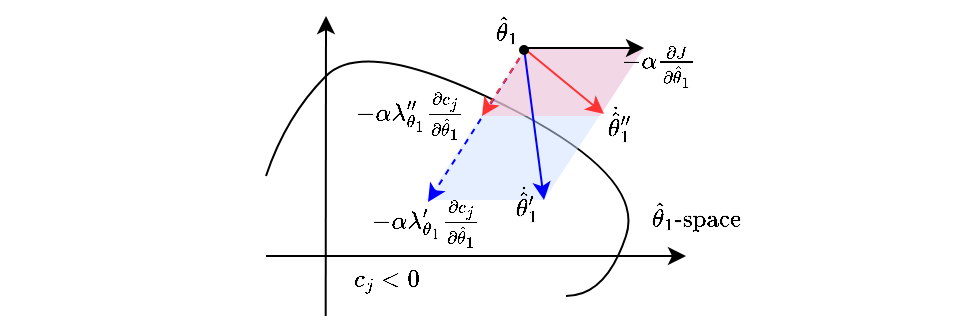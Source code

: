 <mxfile version="26.2.2">
  <diagram name="Page-1" id="xXzvI6pAtbAoo2LG3dgJ">
    <mxGraphModel dx="635" dy="382" grid="1" gridSize="10" guides="1" tooltips="1" connect="1" arrows="1" fold="1" page="1" pageScale="1" pageWidth="850" pageHeight="1100" math="1" shadow="0">
      <root>
        <mxCell id="0" />
        <mxCell id="1" style="locked=1;" parent="0" />
        <mxCell id="YMT5s1eoqoBSa7VEFxcE-1" value="" style="endArrow=classic;html=1;rounded=0;" parent="1" edge="1">
          <mxGeometry width="50" height="50" relative="1" as="geometry">
            <mxPoint x="430" y="400" as="sourcePoint" />
            <mxPoint x="640" y="400" as="targetPoint" />
          </mxGeometry>
        </mxCell>
        <mxCell id="YMT5s1eoqoBSa7VEFxcE-2" value="" style="endArrow=classic;html=1;rounded=0;" parent="1" edge="1">
          <mxGeometry width="50" height="50" relative="1" as="geometry">
            <mxPoint x="459.84" y="430" as="sourcePoint" />
            <mxPoint x="460" y="280" as="targetPoint" />
          </mxGeometry>
        </mxCell>
        <mxCell id="WHNmK7QotV1nFt8Cbhyw-1" value="" style="curved=1;endArrow=none;html=1;rounded=0;startFill=0;" edge="1" parent="1">
          <mxGeometry width="50" height="50" relative="1" as="geometry">
            <mxPoint x="430" y="360" as="sourcePoint" />
            <mxPoint x="580" y="420" as="targetPoint" />
            <Array as="points">
              <mxPoint x="440" y="330" />
              <mxPoint x="480" y="290" />
              <mxPoint x="620" y="360" />
              <mxPoint x="600" y="420" />
            </Array>
          </mxGeometry>
        </mxCell>
        <mxCell id="YMT5s1eoqoBSa7VEFxcE-20" value="plane" style="locked=1;" parent="0" />
        <mxCell id="YMT5s1eoqoBSa7VEFxcE-21" value="" style="shape=parallelogram;perimeter=parallelogramPerimeter;whiteSpace=wrap;html=1;fixedSize=1;size=50;fillColor=#CEE0FF;strokeColor=none;opacity=50;" parent="YMT5s1eoqoBSa7VEFxcE-20" vertex="1">
          <mxGeometry x="510" y="296" width="109" height="76" as="geometry" />
        </mxCell>
        <mxCell id="YMT5s1eoqoBSa7VEFxcE-22" value="" style="shape=parallelogram;perimeter=parallelogramPerimeter;whiteSpace=wrap;html=1;fixedSize=1;size=22;fillColor=#FFBFD0;strokeColor=none;fillStyle=auto;opacity=50;" parent="YMT5s1eoqoBSa7VEFxcE-20" vertex="1">
          <mxGeometry x="538" y="296" width="81" height="34" as="geometry" />
        </mxCell>
        <mxCell id="YMT5s1eoqoBSa7VEFxcE-4" value="Untitled Layer" style="locked=1;" parent="0" />
        <mxCell id="YMT5s1eoqoBSa7VEFxcE-5" value="" style="endArrow=classic;html=1;rounded=0;fillColor=#e51400;strokeColor=#0000FF;dashed=1;" parent="YMT5s1eoqoBSa7VEFxcE-4" edge="1">
          <mxGeometry width="50" height="50" relative="1" as="geometry">
            <mxPoint x="560" y="296" as="sourcePoint" />
            <mxPoint x="511" y="373" as="targetPoint" />
          </mxGeometry>
        </mxCell>
        <mxCell id="YMT5s1eoqoBSa7VEFxcE-6" value="" style="endArrow=classic;html=1;rounded=0;" parent="YMT5s1eoqoBSa7VEFxcE-4" edge="1">
          <mxGeometry width="50" height="50" relative="1" as="geometry">
            <mxPoint x="559" y="296" as="sourcePoint" />
            <mxPoint x="619" y="296" as="targetPoint" />
          </mxGeometry>
        </mxCell>
        <mxCell id="YMT5s1eoqoBSa7VEFxcE-13" value="" style="endArrow=classic;html=1;rounded=0;fillColor=#d5e8d4;strokeColor=#FF3333;dashed=1;" parent="YMT5s1eoqoBSa7VEFxcE-4" edge="1">
          <mxGeometry width="50" height="50" relative="1" as="geometry">
            <mxPoint x="560" y="296" as="sourcePoint" />
            <mxPoint x="538" y="330" as="targetPoint" />
          </mxGeometry>
        </mxCell>
        <mxCell id="YMT5s1eoqoBSa7VEFxcE-17" value="" style="endArrow=classic;html=1;rounded=0;strokeColor=light-dark(#0000ff, #ededed);" parent="YMT5s1eoqoBSa7VEFxcE-4" edge="1">
          <mxGeometry width="50" height="50" relative="1" as="geometry">
            <mxPoint x="559" y="296" as="sourcePoint" />
            <mxPoint x="569" y="372" as="targetPoint" />
          </mxGeometry>
        </mxCell>
        <mxCell id="YMT5s1eoqoBSa7VEFxcE-18" value="" style="endArrow=classic;html=1;rounded=0;strokeColor=light-dark(#ff3333, #ededed);" parent="YMT5s1eoqoBSa7VEFxcE-4" edge="1">
          <mxGeometry width="50" height="50" relative="1" as="geometry">
            <mxPoint x="560" y="297" as="sourcePoint" />
            <mxPoint x="599" y="329" as="targetPoint" />
          </mxGeometry>
        </mxCell>
        <mxCell id="YMT5s1eoqoBSa7VEFxcE-25" value="" style="ellipse;whiteSpace=wrap;html=1;fillColor=#000000;" parent="YMT5s1eoqoBSa7VEFxcE-4" vertex="1">
          <mxGeometry x="557" y="295" width="4" height="4" as="geometry" />
        </mxCell>
        <mxCell id="YMT5s1eoqoBSa7VEFxcE-8" value="math" style="" parent="0" />
        <mxCell id="YMT5s1eoqoBSa7VEFxcE-34" value="$$\hat\theta_1$$" style="text;html=1;align=center;verticalAlign=middle;resizable=0;points=[];autosize=1;strokeColor=none;fillColor=none;fontSize=12;horizontal=1;fontFamily=Times New Roman;" parent="YMT5s1eoqoBSa7VEFxcE-8" vertex="1">
          <mxGeometry x="500" y="272" width="100" height="30" as="geometry" />
        </mxCell>
        <mxCell id="YMT5s1eoqoBSa7VEFxcE-35" value="$$-\alpha\tfrac{\partial J}{\partial \widehat{\theta}_1}$$" style="text;html=1;align=center;verticalAlign=middle;resizable=0;points=[];autosize=1;strokeColor=none;fillColor=none;fontSize=12;horizontal=1;fontFamily=Times New Roman;" parent="YMT5s1eoqoBSa7VEFxcE-8" vertex="1">
          <mxGeometry x="476" y="290" width="300" height="30" as="geometry" />
        </mxCell>
        <mxCell id="YMT5s1eoqoBSa7VEFxcE-36" value="$$-\alpha\lambda_{\theta_1}&#39; \tfrac{\partial c_j}{\partial \widehat{\theta}_1}$$" style="text;html=1;align=center;verticalAlign=middle;resizable=0;points=[];autosize=1;strokeColor=none;fillColor=none;fontSize=12;horizontal=1;fontFamily=Times New Roman;" parent="YMT5s1eoqoBSa7VEFxcE-8" vertex="1">
          <mxGeometry x="305" y="368" width="410" height="30" as="geometry" />
        </mxCell>
        <mxCell id="YMT5s1eoqoBSa7VEFxcE-37" value="$$\dot{\hat\theta}&#39;_1$$" style="text;html=1;align=center;verticalAlign=middle;resizable=0;points=[];autosize=1;strokeColor=none;fillColor=none;fontSize=12;horizontal=1;fontFamily=Times New Roman;" parent="YMT5s1eoqoBSa7VEFxcE-8" vertex="1">
          <mxGeometry x="490" y="358" width="140" height="30" as="geometry" />
        </mxCell>
        <mxCell id="YMT5s1eoqoBSa7VEFxcE-38" value="$$\hat\theta_1\text{-space}$$" style="text;html=1;align=center;verticalAlign=middle;resizable=0;points=[];autosize=1;strokeColor=none;fillColor=none;fontSize=12;horizontal=1;fontFamily=Times New Roman;" parent="YMT5s1eoqoBSa7VEFxcE-8" vertex="1">
          <mxGeometry x="560" y="365" width="170" height="30" as="geometry" />
        </mxCell>
        <mxCell id="YMT5s1eoqoBSa7VEFxcE-39" value="$$-\alpha\lambda_{\theta_1}&#39;&#39; \tfrac{\partial c_j}{\partial \widehat{\theta}_1}$$" style="text;html=1;align=center;verticalAlign=middle;resizable=0;points=[];autosize=1;strokeColor=none;fillColor=none;fontSize=12;horizontal=1;fontFamily=Times New Roman;" parent="YMT5s1eoqoBSa7VEFxcE-8" vertex="1">
          <mxGeometry x="297" y="314" width="410" height="30" as="geometry" />
        </mxCell>
        <mxCell id="YMT5s1eoqoBSa7VEFxcE-41" value="$$\dot{\hat\theta}&#39;&#39;_1$$" style="text;html=1;align=center;verticalAlign=middle;resizable=0;points=[];autosize=1;strokeColor=none;fillColor=none;fontSize=12;horizontal=1;fontFamily=Times New Roman;" parent="YMT5s1eoqoBSa7VEFxcE-8" vertex="1">
          <mxGeometry x="536" y="318" width="140" height="30" as="geometry" />
        </mxCell>
        <mxCell id="YMT5s1eoqoBSa7VEFxcE-45" value="$$c_j&amp;lt;0$$" style="text;html=1;align=center;verticalAlign=middle;resizable=0;points=[];autosize=1;strokeColor=none;fillColor=none;fontSize=12;horizontal=1;fontFamily=Times New Roman;" parent="YMT5s1eoqoBSa7VEFxcE-8" vertex="1">
          <mxGeometry x="455" y="396" width="70" height="30" as="geometry" />
        </mxCell>
      </root>
    </mxGraphModel>
  </diagram>
</mxfile>
